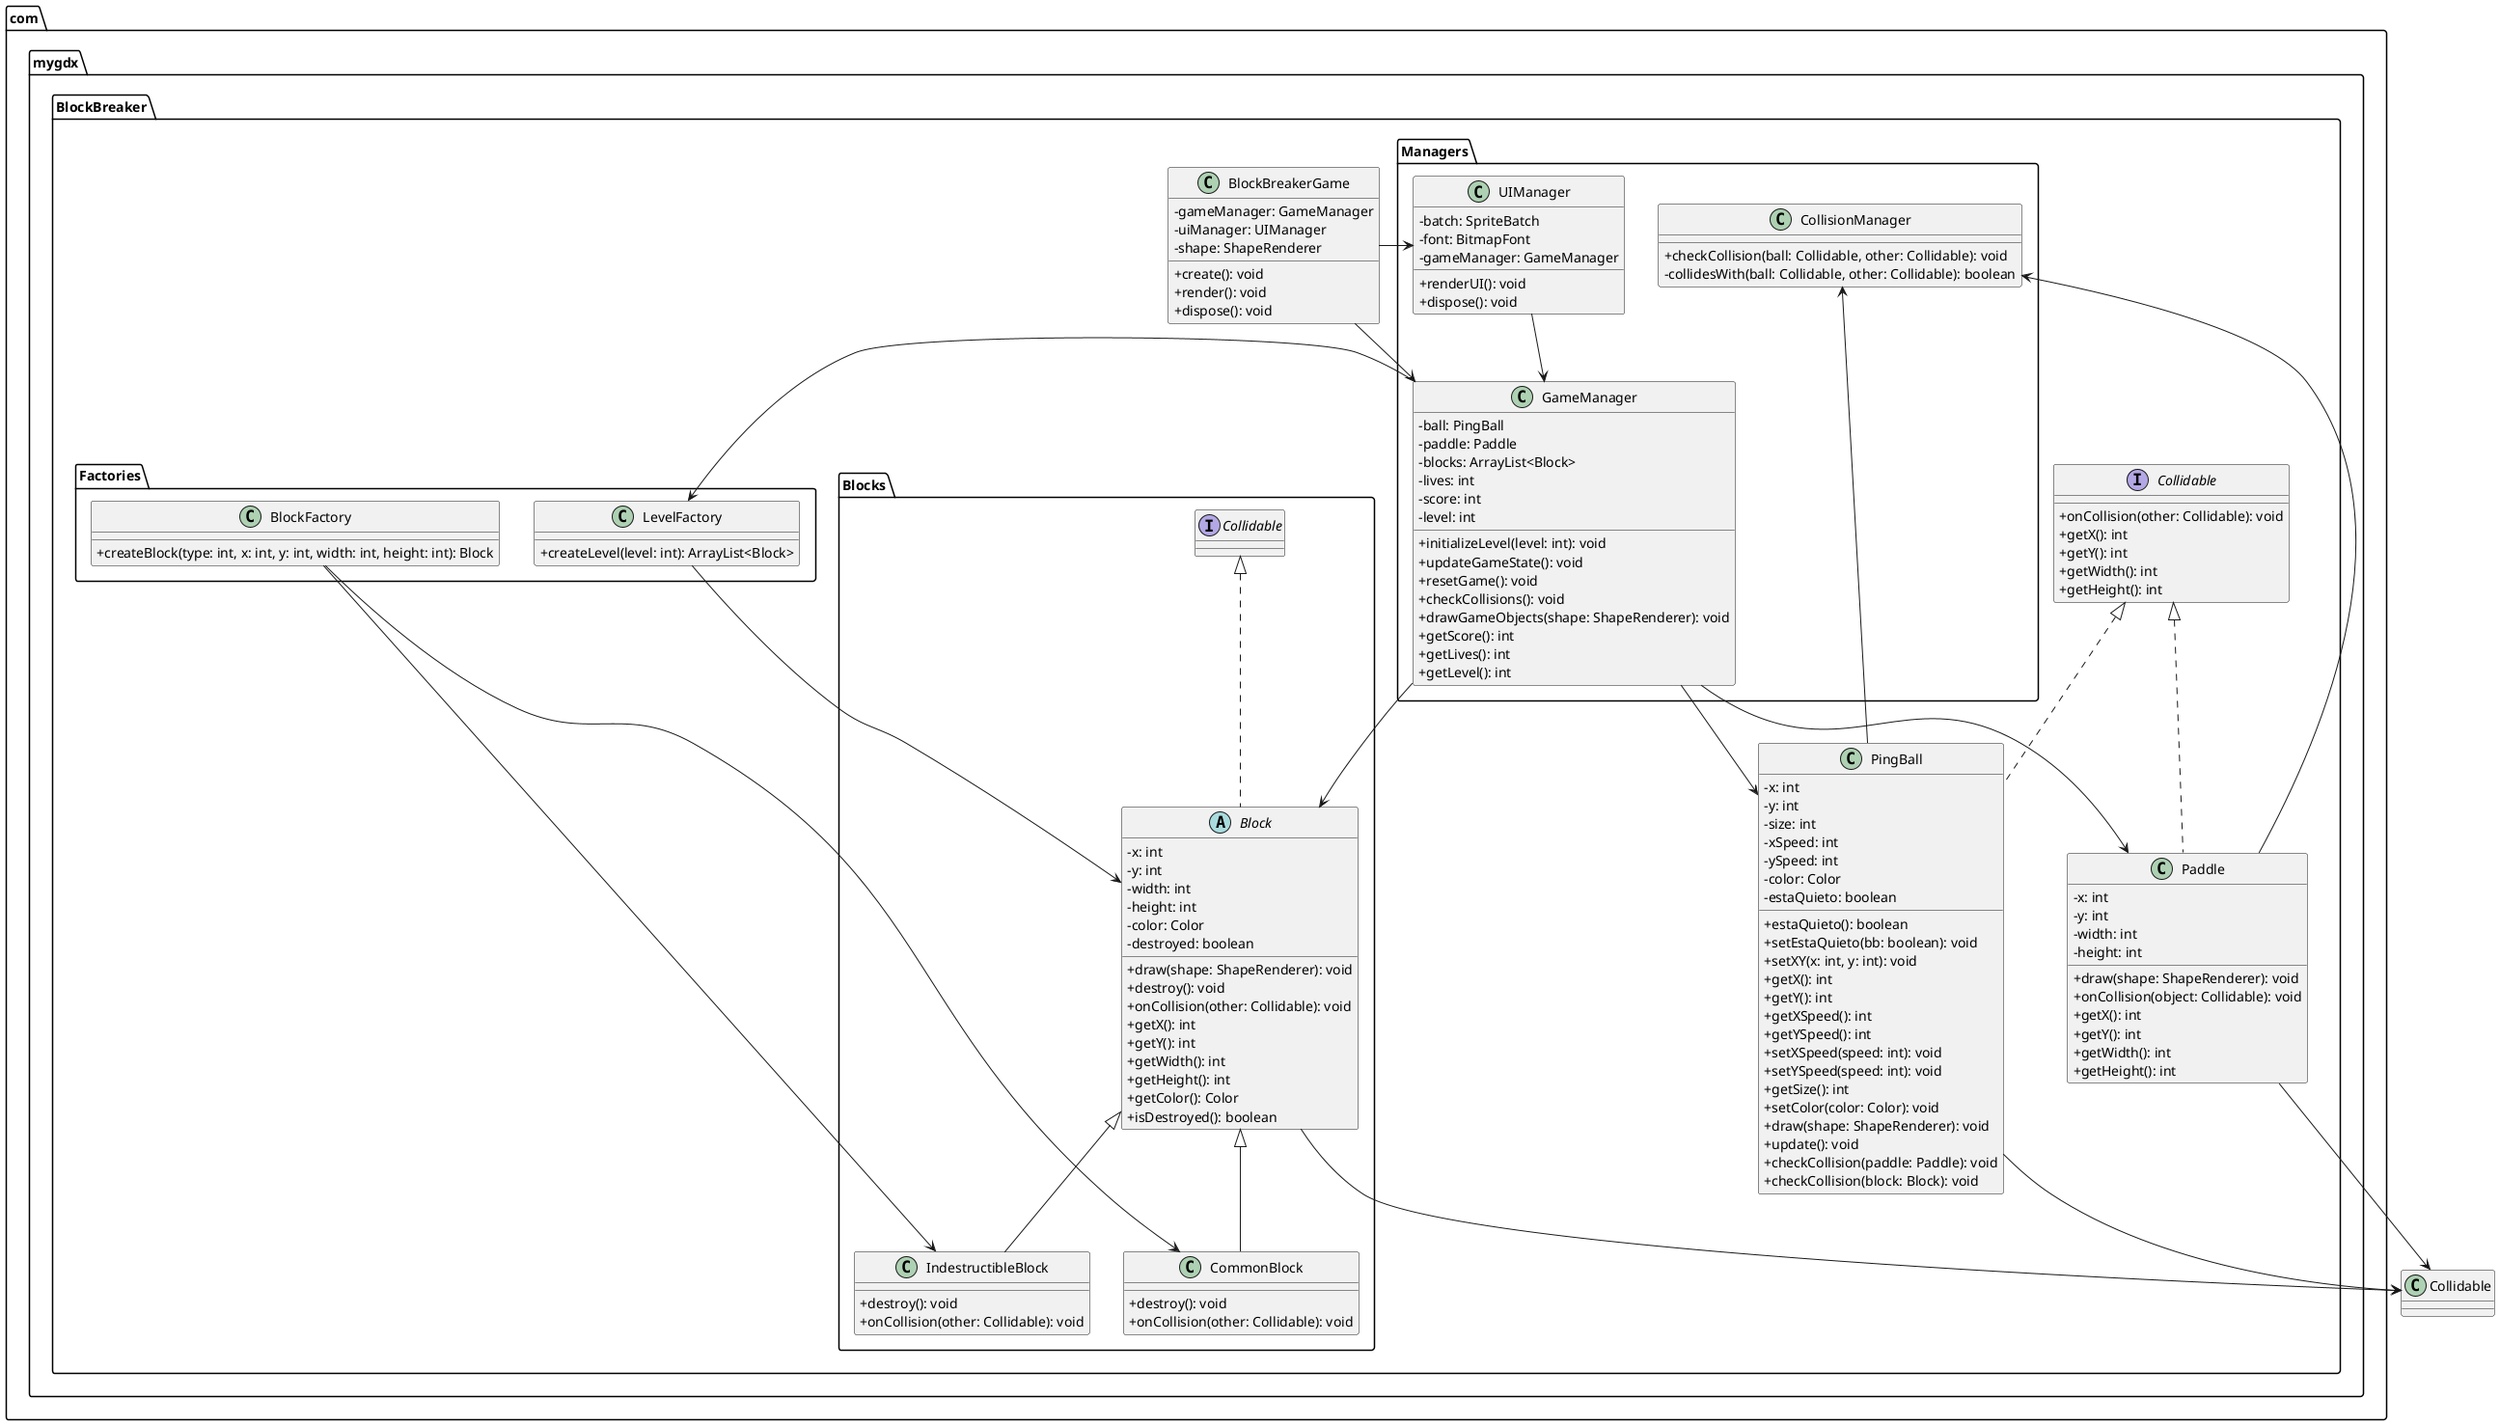 @startuml
skinparam classAttributeIconSize 0

package com.mygdx.BlockBreaker {
    interface Collidable {
        +onCollision(other: Collidable): void
        +getX(): int
        +getY(): int
        +getWidth(): int
        +getHeight(): int
    }

    class BlockBreakerGame {
        -gameManager: GameManager
        -uiManager: UIManager
        -shape: ShapeRenderer
        +create(): void
        +render(): void
        +dispose(): void
    }

    class PingBall implements Collidable {
        -x: int
        -y: int
        -size: int
        -xSpeed: int
        -ySpeed: int
        -color: Color
        -estaQuieto: boolean
        +estaQuieto(): boolean
        +setEstaQuieto(bb: boolean): void
        +setXY(x: int, y: int): void
        +getX(): int
        +getY(): int
        +getXSpeed(): int
        +getYSpeed(): int
        +setXSpeed(speed: int): void
        +setYSpeed(speed: int): void
        +getSize(): int
        +setColor(color: Color): void
        +draw(shape: ShapeRenderer): void
        +update(): void
        +checkCollision(paddle: Paddle): void
        +checkCollision(block: Block): void
    }

    class Paddle implements Collidable {
        -x: int
        -y: int
        -width: int
        -height: int
        +draw(shape: ShapeRenderer): void
        +onCollision(object: Collidable): void
        +getX(): int
        +getY(): int
        +getWidth(): int
        +getHeight(): int
    }
}

package com.mygdx.BlockBreaker.Blocks {
    abstract class Block implements Collidable {
        -x: int
        -y: int
        -width: int
        -height: int
        -color: Color
        -destroyed: boolean
        +draw(shape: ShapeRenderer): void
        +destroy(): void
        +onCollision(other: Collidable): void
        +getX(): int
        +getY(): int
        +getWidth(): int
        +getHeight(): int
        +getColor(): Color
        +isDestroyed(): boolean
    }

    class CommonBlock extends Block {
        +destroy(): void
        +onCollision(other: Collidable): void
    }

    class IndestructibleBlock extends Block {
        +destroy(): void
        +onCollision(other: Collidable): void
    }
}

package com.mygdx.BlockBreaker.Managers {
    class GameManager {
        -ball: PingBall
        -paddle: Paddle
        -blocks: ArrayList<Block>
        -lives: int
        -score: int
        -level: int
        +initializeLevel(level: int): void
        +updateGameState(): void
        +resetGame(): void
        +checkCollisions(): void
        +drawGameObjects(shape: ShapeRenderer): void
        +getScore(): int
        +getLives(): int
        +getLevel(): int
    }

    class CollisionManager {
        +checkCollision(ball: Collidable, other: Collidable): void
        -collidesWith(ball: Collidable, other: Collidable): boolean
    }

    class UIManager {
        -batch: SpriteBatch
        -font: BitmapFont
        -gameManager: GameManager
        +renderUI(): void
        +dispose(): void
    }
}

package com.mygdx.BlockBreaker.Factories {
    class BlockFactory {
        +createBlock(type: int, x: int, y: int, width: int, height: int): Block
    }

    class LevelFactory {
        +createLevel(level: int): ArrayList<Block>
    }
}

BlockBreakerGame -> GameManager
BlockBreakerGame -> UIManager
GameManager --> PingBall
GameManager --> Paddle
GameManager --> Block
GameManager -> LevelFactory
PingBall --> CollisionManager
Paddle --> CollisionManager
UIManager --> GameManager
BlockFactory --> CommonBlock
BlockFactory --> IndestructibleBlock
LevelFactory --> Block
Block --> Collidable
PingBall --> Collidable
Paddle --> Collidable

@enduml


